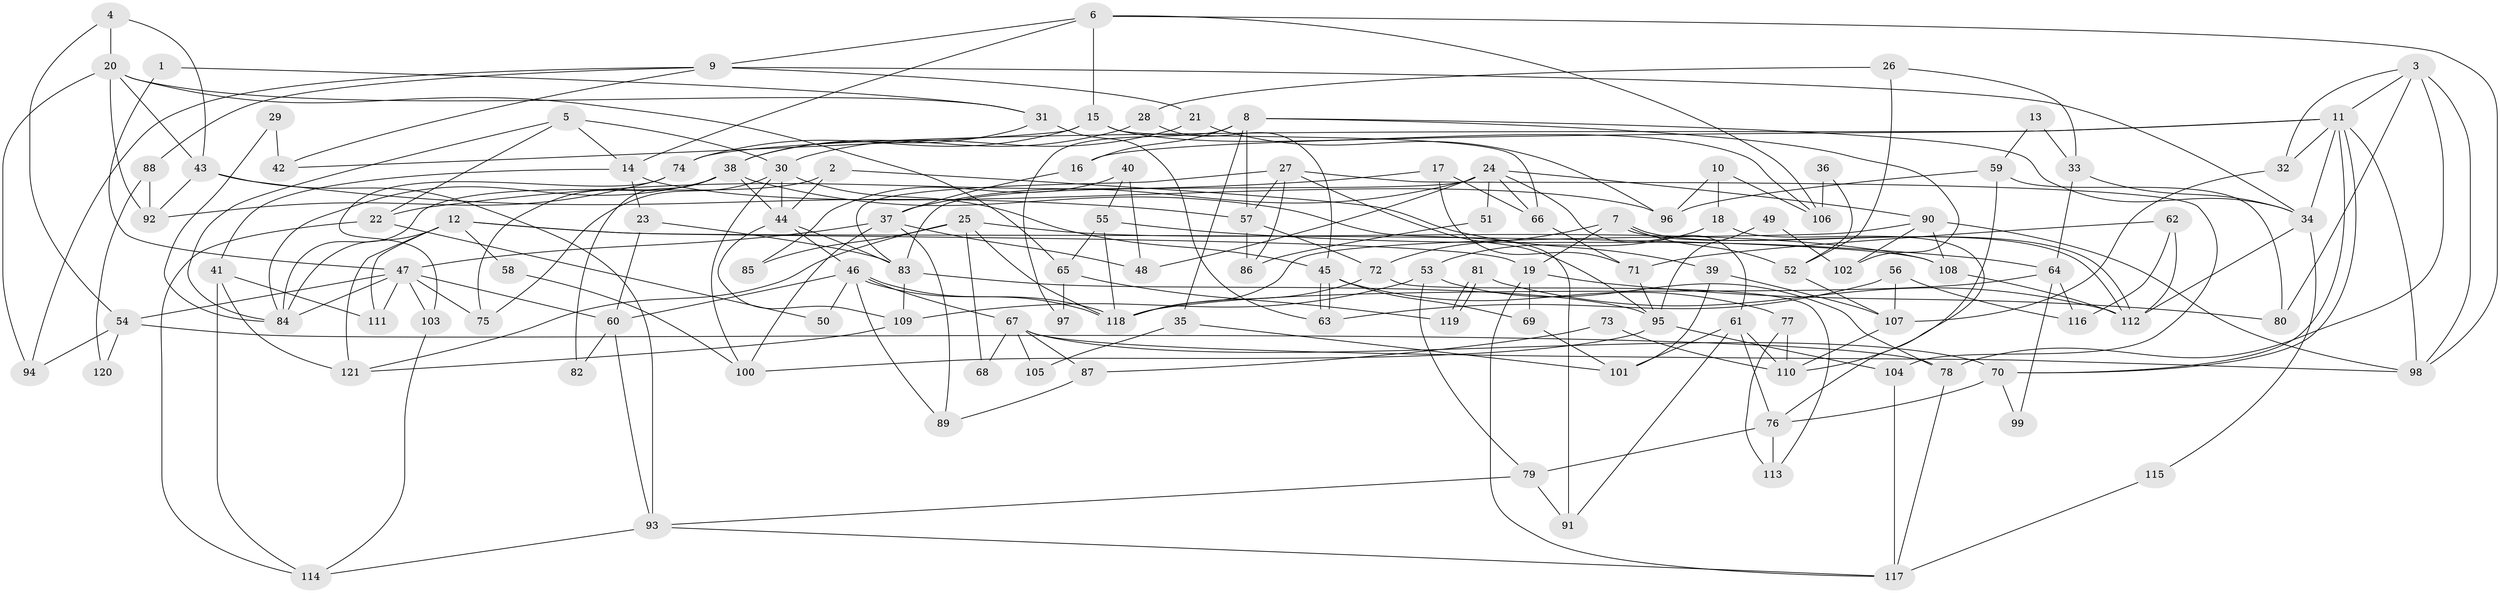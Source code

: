 // coarse degree distribution, {4: 0.16666666666666666, 6: 0.11538461538461539, 8: 0.05128205128205128, 7: 0.08974358974358974, 5: 0.1794871794871795, 9: 0.02564102564102564, 10: 0.02564102564102564, 2: 0.11538461538461539, 3: 0.20512820512820512, 12: 0.01282051282051282, 11: 0.01282051282051282}
// Generated by graph-tools (version 1.1) at 2025/41/03/06/25 10:41:58]
// undirected, 121 vertices, 242 edges
graph export_dot {
graph [start="1"]
  node [color=gray90,style=filled];
  1;
  2;
  3;
  4;
  5;
  6;
  7;
  8;
  9;
  10;
  11;
  12;
  13;
  14;
  15;
  16;
  17;
  18;
  19;
  20;
  21;
  22;
  23;
  24;
  25;
  26;
  27;
  28;
  29;
  30;
  31;
  32;
  33;
  34;
  35;
  36;
  37;
  38;
  39;
  40;
  41;
  42;
  43;
  44;
  45;
  46;
  47;
  48;
  49;
  50;
  51;
  52;
  53;
  54;
  55;
  56;
  57;
  58;
  59;
  60;
  61;
  62;
  63;
  64;
  65;
  66;
  67;
  68;
  69;
  70;
  71;
  72;
  73;
  74;
  75;
  76;
  77;
  78;
  79;
  80;
  81;
  82;
  83;
  84;
  85;
  86;
  87;
  88;
  89;
  90;
  91;
  92;
  93;
  94;
  95;
  96;
  97;
  98;
  99;
  100;
  101;
  102;
  103;
  104;
  105;
  106;
  107;
  108;
  109;
  110;
  111;
  112;
  113;
  114;
  115;
  116;
  117;
  118;
  119;
  120;
  121;
  1 -- 47;
  1 -- 31;
  2 -- 39;
  2 -- 44;
  2 -- 84;
  3 -- 11;
  3 -- 98;
  3 -- 32;
  3 -- 78;
  3 -- 80;
  4 -- 43;
  4 -- 54;
  4 -- 20;
  5 -- 84;
  5 -- 30;
  5 -- 14;
  5 -- 22;
  6 -- 14;
  6 -- 98;
  6 -- 9;
  6 -- 15;
  6 -- 106;
  7 -- 112;
  7 -- 112;
  7 -- 19;
  7 -- 52;
  7 -- 72;
  8 -- 57;
  8 -- 34;
  8 -- 16;
  8 -- 35;
  8 -- 97;
  8 -- 102;
  9 -- 34;
  9 -- 21;
  9 -- 42;
  9 -- 88;
  9 -- 94;
  10 -- 18;
  10 -- 96;
  10 -- 106;
  11 -- 70;
  11 -- 70;
  11 -- 74;
  11 -- 16;
  11 -- 32;
  11 -- 34;
  11 -- 98;
  12 -- 84;
  12 -- 108;
  12 -- 19;
  12 -- 58;
  12 -- 111;
  12 -- 121;
  13 -- 59;
  13 -- 33;
  14 -- 23;
  14 -- 41;
  14 -- 96;
  15 -- 106;
  15 -- 42;
  15 -- 66;
  15 -- 74;
  16 -- 37;
  17 -- 66;
  17 -- 22;
  17 -- 71;
  18 -- 53;
  18 -- 76;
  19 -- 80;
  19 -- 69;
  19 -- 117;
  20 -- 94;
  20 -- 31;
  20 -- 43;
  20 -- 65;
  20 -- 92;
  21 -- 30;
  21 -- 96;
  22 -- 114;
  22 -- 50;
  23 -- 60;
  23 -- 83;
  24 -- 90;
  24 -- 83;
  24 -- 37;
  24 -- 48;
  24 -- 51;
  24 -- 61;
  24 -- 66;
  25 -- 121;
  25 -- 118;
  25 -- 68;
  25 -- 85;
  25 -- 108;
  26 -- 52;
  26 -- 28;
  26 -- 33;
  27 -- 83;
  27 -- 95;
  27 -- 57;
  27 -- 86;
  27 -- 104;
  28 -- 45;
  28 -- 38;
  29 -- 42;
  29 -- 84;
  30 -- 44;
  30 -- 100;
  30 -- 45;
  30 -- 75;
  31 -- 38;
  31 -- 63;
  32 -- 107;
  33 -- 34;
  33 -- 64;
  34 -- 112;
  34 -- 115;
  35 -- 101;
  35 -- 105;
  36 -- 106;
  36 -- 52;
  37 -- 47;
  37 -- 48;
  37 -- 89;
  37 -- 100;
  38 -- 75;
  38 -- 44;
  38 -- 82;
  38 -- 84;
  38 -- 91;
  39 -- 107;
  39 -- 101;
  40 -- 48;
  40 -- 55;
  40 -- 85;
  41 -- 111;
  41 -- 114;
  41 -- 121;
  43 -- 93;
  43 -- 57;
  43 -- 92;
  44 -- 109;
  44 -- 46;
  44 -- 83;
  45 -- 63;
  45 -- 63;
  45 -- 69;
  45 -- 77;
  46 -- 118;
  46 -- 118;
  46 -- 60;
  46 -- 50;
  46 -- 67;
  46 -- 89;
  47 -- 84;
  47 -- 54;
  47 -- 60;
  47 -- 75;
  47 -- 103;
  47 -- 111;
  49 -- 95;
  49 -- 102;
  51 -- 86;
  52 -- 107;
  53 -- 109;
  53 -- 78;
  53 -- 79;
  54 -- 78;
  54 -- 94;
  54 -- 120;
  55 -- 118;
  55 -- 64;
  55 -- 65;
  56 -- 63;
  56 -- 116;
  56 -- 107;
  57 -- 72;
  57 -- 86;
  58 -- 100;
  59 -- 96;
  59 -- 110;
  59 -- 80;
  60 -- 93;
  60 -- 82;
  61 -- 76;
  61 -- 91;
  61 -- 101;
  61 -- 110;
  62 -- 71;
  62 -- 112;
  62 -- 116;
  64 -- 118;
  64 -- 99;
  64 -- 116;
  65 -- 97;
  65 -- 119;
  66 -- 71;
  67 -- 70;
  67 -- 68;
  67 -- 87;
  67 -- 98;
  67 -- 105;
  69 -- 101;
  70 -- 76;
  70 -- 99;
  71 -- 95;
  72 -- 113;
  72 -- 118;
  73 -- 110;
  73 -- 87;
  74 -- 92;
  74 -- 103;
  76 -- 113;
  76 -- 79;
  77 -- 110;
  77 -- 113;
  78 -- 117;
  79 -- 91;
  79 -- 93;
  81 -- 112;
  81 -- 119;
  81 -- 119;
  83 -- 95;
  83 -- 109;
  87 -- 89;
  88 -- 92;
  88 -- 120;
  90 -- 118;
  90 -- 98;
  90 -- 102;
  90 -- 108;
  93 -- 114;
  93 -- 117;
  95 -- 104;
  95 -- 100;
  103 -- 114;
  104 -- 117;
  107 -- 110;
  108 -- 112;
  109 -- 121;
  115 -- 117;
}
